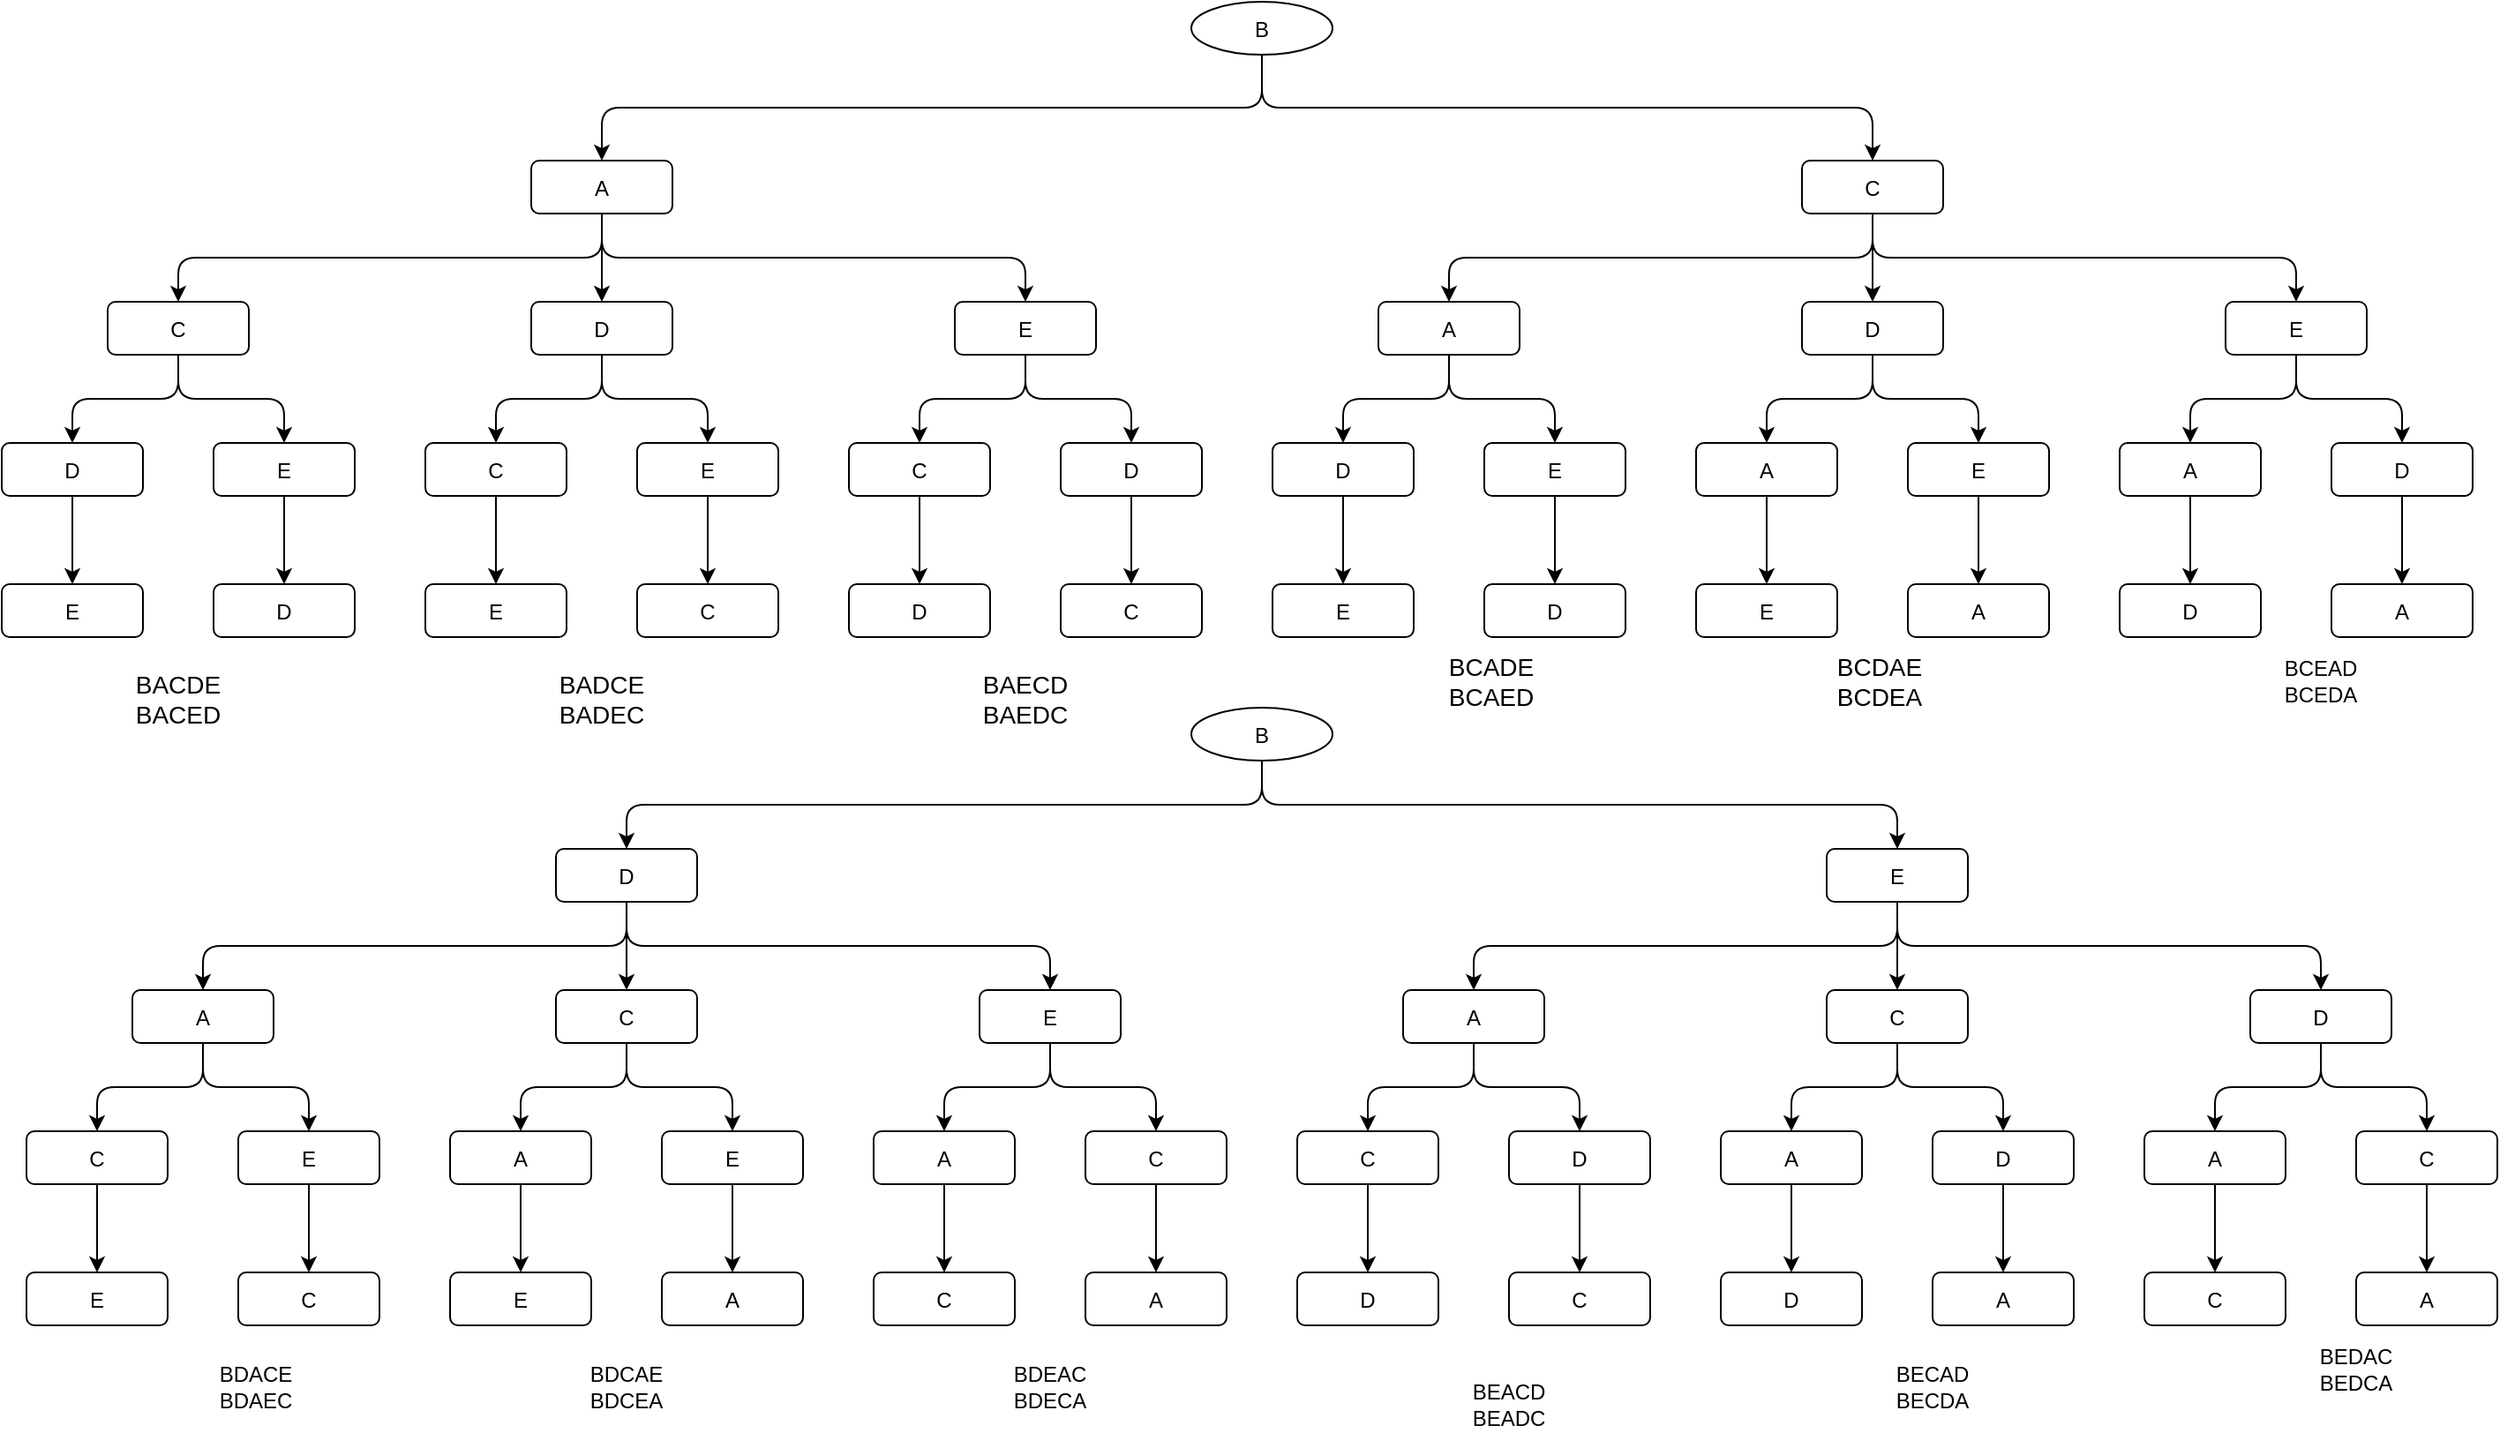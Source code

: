 <mxfile version="21.1.3" type="github">
  <diagram name="Page-1" id="O7FfPtnYejGDInr6tpNi">
    <mxGraphModel dx="1134" dy="711" grid="1" gridSize="10" guides="1" tooltips="1" connect="1" arrows="1" fold="1" page="1" pageScale="1" pageWidth="850" pageHeight="1100" math="0" shadow="0">
      <root>
        <mxCell id="0" />
        <mxCell id="1" parent="0" />
        <mxCell id="MlSDF2G6X2Ml6JZiUadf-2" value="B" style="ellipse" vertex="1" parent="1">
          <mxGeometry x="720" y="130" width="80" height="30" as="geometry" />
        </mxCell>
        <mxCell id="MlSDF2G6X2Ml6JZiUadf-3" value="A" style="rounded=1;" vertex="1" parent="1">
          <mxGeometry x="346" y="220" width="80" height="30" as="geometry" />
        </mxCell>
        <mxCell id="MlSDF2G6X2Ml6JZiUadf-4" value="" style="edgeStyle=elbowEdgeStyle;elbow=vertical;" edge="1" source="MlSDF2G6X2Ml6JZiUadf-2" target="MlSDF2G6X2Ml6JZiUadf-3" parent="1">
          <mxGeometry relative="1" as="geometry" />
        </mxCell>
        <mxCell id="MlSDF2G6X2Ml6JZiUadf-5" value="C" style="rounded=1;" vertex="1" parent="1">
          <mxGeometry x="106" y="300" width="80" height="30" as="geometry" />
        </mxCell>
        <mxCell id="MlSDF2G6X2Ml6JZiUadf-6" value="" style="edgeStyle=elbowEdgeStyle;elbow=vertical;" edge="1" source="MlSDF2G6X2Ml6JZiUadf-3" target="MlSDF2G6X2Ml6JZiUadf-5" parent="1">
          <mxGeometry relative="1" as="geometry" />
        </mxCell>
        <mxCell id="MlSDF2G6X2Ml6JZiUadf-7" value="C" style="rounded=1;" vertex="1" parent="1">
          <mxGeometry x="1066" y="220" width="80" height="30" as="geometry" />
        </mxCell>
        <mxCell id="MlSDF2G6X2Ml6JZiUadf-8" value="" style="edgeStyle=elbowEdgeStyle;elbow=vertical;" edge="1" source="MlSDF2G6X2Ml6JZiUadf-2" target="MlSDF2G6X2Ml6JZiUadf-7" parent="1">
          <mxGeometry relative="1" as="geometry" />
        </mxCell>
        <mxCell id="MlSDF2G6X2Ml6JZiUadf-13" value="D" style="rounded=1;" vertex="1" parent="1">
          <mxGeometry x="346" y="300" width="80" height="30" as="geometry" />
        </mxCell>
        <mxCell id="MlSDF2G6X2Ml6JZiUadf-14" value="" style="edgeStyle=elbowEdgeStyle;elbow=vertical;" edge="1" source="MlSDF2G6X2Ml6JZiUadf-3" target="MlSDF2G6X2Ml6JZiUadf-13" parent="1">
          <mxGeometry relative="1" as="geometry" />
        </mxCell>
        <mxCell id="MlSDF2G6X2Ml6JZiUadf-15" value="E" style="rounded=1;" vertex="1" parent="1">
          <mxGeometry x="586" y="300" width="80" height="30" as="geometry" />
        </mxCell>
        <mxCell id="MlSDF2G6X2Ml6JZiUadf-16" value="" style="edgeStyle=elbowEdgeStyle;elbow=vertical;" edge="1" source="MlSDF2G6X2Ml6JZiUadf-3" target="MlSDF2G6X2Ml6JZiUadf-15" parent="1">
          <mxGeometry relative="1" as="geometry" />
        </mxCell>
        <mxCell id="MlSDF2G6X2Ml6JZiUadf-17" value="D" style="rounded=1;" vertex="1" parent="1">
          <mxGeometry x="46" y="380" width="80" height="30" as="geometry" />
        </mxCell>
        <mxCell id="MlSDF2G6X2Ml6JZiUadf-18" value="" style="edgeStyle=elbowEdgeStyle;elbow=vertical;" edge="1" source="MlSDF2G6X2Ml6JZiUadf-5" target="MlSDF2G6X2Ml6JZiUadf-17" parent="1">
          <mxGeometry relative="1" as="geometry" />
        </mxCell>
        <mxCell id="MlSDF2G6X2Ml6JZiUadf-19" value="E" style="rounded=1;" vertex="1" parent="1">
          <mxGeometry x="166" y="380" width="80" height="30" as="geometry" />
        </mxCell>
        <mxCell id="MlSDF2G6X2Ml6JZiUadf-20" value="" style="edgeStyle=elbowEdgeStyle;elbow=vertical;" edge="1" source="MlSDF2G6X2Ml6JZiUadf-5" target="MlSDF2G6X2Ml6JZiUadf-19" parent="1">
          <mxGeometry relative="1" as="geometry" />
        </mxCell>
        <mxCell id="MlSDF2G6X2Ml6JZiUadf-21" value="C" style="rounded=1;" vertex="1" parent="1">
          <mxGeometry x="286" y="380" width="80" height="30" as="geometry" />
        </mxCell>
        <mxCell id="MlSDF2G6X2Ml6JZiUadf-22" value="" style="edgeStyle=elbowEdgeStyle;elbow=vertical;" edge="1" source="MlSDF2G6X2Ml6JZiUadf-13" target="MlSDF2G6X2Ml6JZiUadf-21" parent="1">
          <mxGeometry relative="1" as="geometry" />
        </mxCell>
        <mxCell id="MlSDF2G6X2Ml6JZiUadf-23" value="E" style="rounded=1;" vertex="1" parent="1">
          <mxGeometry x="406" y="380" width="80" height="30" as="geometry" />
        </mxCell>
        <mxCell id="MlSDF2G6X2Ml6JZiUadf-24" value="" style="edgeStyle=elbowEdgeStyle;elbow=vertical;" edge="1" source="MlSDF2G6X2Ml6JZiUadf-13" target="MlSDF2G6X2Ml6JZiUadf-23" parent="1">
          <mxGeometry relative="1" as="geometry" />
        </mxCell>
        <mxCell id="MlSDF2G6X2Ml6JZiUadf-25" value="C" style="rounded=1;" vertex="1" parent="1">
          <mxGeometry x="526" y="380" width="80" height="30" as="geometry" />
        </mxCell>
        <mxCell id="MlSDF2G6X2Ml6JZiUadf-26" value="" style="edgeStyle=elbowEdgeStyle;elbow=vertical;" edge="1" source="MlSDF2G6X2Ml6JZiUadf-15" target="MlSDF2G6X2Ml6JZiUadf-25" parent="1">
          <mxGeometry relative="1" as="geometry" />
        </mxCell>
        <mxCell id="MlSDF2G6X2Ml6JZiUadf-27" value="D" style="rounded=1;" vertex="1" parent="1">
          <mxGeometry x="646" y="380" width="80" height="30" as="geometry" />
        </mxCell>
        <mxCell id="MlSDF2G6X2Ml6JZiUadf-28" value="" style="edgeStyle=elbowEdgeStyle;elbow=vertical;" edge="1" source="MlSDF2G6X2Ml6JZiUadf-15" target="MlSDF2G6X2Ml6JZiUadf-27" parent="1">
          <mxGeometry relative="1" as="geometry" />
        </mxCell>
        <mxCell id="MlSDF2G6X2Ml6JZiUadf-29" value="A" style="rounded=1;" vertex="1" parent="1">
          <mxGeometry x="826" y="300" width="80" height="30" as="geometry" />
        </mxCell>
        <mxCell id="MlSDF2G6X2Ml6JZiUadf-30" value="" style="edgeStyle=elbowEdgeStyle;elbow=vertical;" edge="1" source="MlSDF2G6X2Ml6JZiUadf-7" target="MlSDF2G6X2Ml6JZiUadf-29" parent="1">
          <mxGeometry relative="1" as="geometry" />
        </mxCell>
        <mxCell id="MlSDF2G6X2Ml6JZiUadf-31" value="D" style="rounded=1;" vertex="1" parent="1">
          <mxGeometry x="1066" y="300" width="80" height="30" as="geometry" />
        </mxCell>
        <mxCell id="MlSDF2G6X2Ml6JZiUadf-32" value="" style="edgeStyle=elbowEdgeStyle;elbow=vertical;" edge="1" source="MlSDF2G6X2Ml6JZiUadf-7" target="MlSDF2G6X2Ml6JZiUadf-31" parent="1">
          <mxGeometry relative="1" as="geometry" />
        </mxCell>
        <mxCell id="MlSDF2G6X2Ml6JZiUadf-33" value="E" style="rounded=1;" vertex="1" parent="1">
          <mxGeometry x="1306" y="300" width="80" height="30" as="geometry" />
        </mxCell>
        <mxCell id="MlSDF2G6X2Ml6JZiUadf-34" value="" style="edgeStyle=elbowEdgeStyle;elbow=vertical;" edge="1" source="MlSDF2G6X2Ml6JZiUadf-7" target="MlSDF2G6X2Ml6JZiUadf-33" parent="1">
          <mxGeometry relative="1" as="geometry" />
        </mxCell>
        <mxCell id="MlSDF2G6X2Ml6JZiUadf-35" value="D" style="rounded=1;" vertex="1" parent="1">
          <mxGeometry x="766" y="380" width="80" height="30" as="geometry" />
        </mxCell>
        <mxCell id="MlSDF2G6X2Ml6JZiUadf-36" value="" style="edgeStyle=elbowEdgeStyle;elbow=vertical;" edge="1" source="MlSDF2G6X2Ml6JZiUadf-29" target="MlSDF2G6X2Ml6JZiUadf-35" parent="1">
          <mxGeometry relative="1" as="geometry" />
        </mxCell>
        <mxCell id="MlSDF2G6X2Ml6JZiUadf-37" value="E" style="rounded=1;" vertex="1" parent="1">
          <mxGeometry x="766" y="460" width="80" height="30" as="geometry" />
        </mxCell>
        <mxCell id="MlSDF2G6X2Ml6JZiUadf-38" value="" style="edgeStyle=elbowEdgeStyle;elbow=vertical;" edge="1" source="MlSDF2G6X2Ml6JZiUadf-35" target="MlSDF2G6X2Ml6JZiUadf-37" parent="1">
          <mxGeometry relative="1" as="geometry" />
        </mxCell>
        <mxCell id="MlSDF2G6X2Ml6JZiUadf-39" value="E" style="rounded=1;" vertex="1" parent="1">
          <mxGeometry x="886" y="380" width="80" height="30" as="geometry" />
        </mxCell>
        <mxCell id="MlSDF2G6X2Ml6JZiUadf-40" value="" style="edgeStyle=elbowEdgeStyle;elbow=vertical;" edge="1" source="MlSDF2G6X2Ml6JZiUadf-29" target="MlSDF2G6X2Ml6JZiUadf-39" parent="1">
          <mxGeometry relative="1" as="geometry" />
        </mxCell>
        <mxCell id="MlSDF2G6X2Ml6JZiUadf-41" value="A" style="rounded=1;" vertex="1" parent="1">
          <mxGeometry x="1006" y="380" width="80" height="30" as="geometry" />
        </mxCell>
        <mxCell id="MlSDF2G6X2Ml6JZiUadf-42" value="" style="edgeStyle=elbowEdgeStyle;elbow=vertical;" edge="1" source="MlSDF2G6X2Ml6JZiUadf-31" target="MlSDF2G6X2Ml6JZiUadf-41" parent="1">
          <mxGeometry relative="1" as="geometry" />
        </mxCell>
        <mxCell id="MlSDF2G6X2Ml6JZiUadf-43" value="E" style="rounded=1;" vertex="1" parent="1">
          <mxGeometry x="1126" y="380" width="80" height="30" as="geometry" />
        </mxCell>
        <mxCell id="MlSDF2G6X2Ml6JZiUadf-44" value="" style="edgeStyle=elbowEdgeStyle;elbow=vertical;" edge="1" source="MlSDF2G6X2Ml6JZiUadf-31" target="MlSDF2G6X2Ml6JZiUadf-43" parent="1">
          <mxGeometry relative="1" as="geometry" />
        </mxCell>
        <mxCell id="MlSDF2G6X2Ml6JZiUadf-45" value="A" style="rounded=1;" vertex="1" parent="1">
          <mxGeometry x="1246" y="380" width="80" height="30" as="geometry" />
        </mxCell>
        <mxCell id="MlSDF2G6X2Ml6JZiUadf-46" value="" style="edgeStyle=elbowEdgeStyle;elbow=vertical;" edge="1" source="MlSDF2G6X2Ml6JZiUadf-33" target="MlSDF2G6X2Ml6JZiUadf-45" parent="1">
          <mxGeometry relative="1" as="geometry" />
        </mxCell>
        <mxCell id="MlSDF2G6X2Ml6JZiUadf-47" value="D" style="rounded=1;" vertex="1" parent="1">
          <mxGeometry x="1366" y="380" width="80" height="30" as="geometry" />
        </mxCell>
        <mxCell id="MlSDF2G6X2Ml6JZiUadf-48" value="" style="edgeStyle=elbowEdgeStyle;elbow=vertical;" edge="1" source="MlSDF2G6X2Ml6JZiUadf-33" target="MlSDF2G6X2Ml6JZiUadf-47" parent="1">
          <mxGeometry relative="1" as="geometry" />
        </mxCell>
        <mxCell id="MlSDF2G6X2Ml6JZiUadf-49" value="E" style="rounded=1;" vertex="1" parent="1">
          <mxGeometry x="46" y="460" width="80" height="30" as="geometry" />
        </mxCell>
        <mxCell id="MlSDF2G6X2Ml6JZiUadf-50" value="" style="edgeStyle=elbowEdgeStyle;elbow=vertical;" edge="1" source="MlSDF2G6X2Ml6JZiUadf-17" target="MlSDF2G6X2Ml6JZiUadf-49" parent="1">
          <mxGeometry relative="1" as="geometry" />
        </mxCell>
        <mxCell id="MlSDF2G6X2Ml6JZiUadf-51" value="D" style="rounded=1;" vertex="1" parent="1">
          <mxGeometry x="166" y="460" width="80" height="30" as="geometry" />
        </mxCell>
        <mxCell id="MlSDF2G6X2Ml6JZiUadf-52" value="" style="edgeStyle=elbowEdgeStyle;elbow=vertical;" edge="1" source="MlSDF2G6X2Ml6JZiUadf-19" target="MlSDF2G6X2Ml6JZiUadf-51" parent="1">
          <mxGeometry relative="1" as="geometry" />
        </mxCell>
        <mxCell id="MlSDF2G6X2Ml6JZiUadf-53" value="E" style="rounded=1;" vertex="1" parent="1">
          <mxGeometry x="286" y="460" width="80" height="30" as="geometry" />
        </mxCell>
        <mxCell id="MlSDF2G6X2Ml6JZiUadf-54" value="" style="edgeStyle=elbowEdgeStyle;elbow=vertical;" edge="1" source="MlSDF2G6X2Ml6JZiUadf-21" target="MlSDF2G6X2Ml6JZiUadf-53" parent="1">
          <mxGeometry relative="1" as="geometry" />
        </mxCell>
        <mxCell id="MlSDF2G6X2Ml6JZiUadf-55" value="C" style="rounded=1;" vertex="1" parent="1">
          <mxGeometry x="406" y="460" width="80" height="30" as="geometry" />
        </mxCell>
        <mxCell id="MlSDF2G6X2Ml6JZiUadf-56" value="" style="edgeStyle=elbowEdgeStyle;elbow=vertical;" edge="1" source="MlSDF2G6X2Ml6JZiUadf-23" target="MlSDF2G6X2Ml6JZiUadf-55" parent="1">
          <mxGeometry relative="1" as="geometry" />
        </mxCell>
        <mxCell id="MlSDF2G6X2Ml6JZiUadf-57" value="D" style="rounded=1;" vertex="1" parent="1">
          <mxGeometry x="526" y="460" width="80" height="30" as="geometry" />
        </mxCell>
        <mxCell id="MlSDF2G6X2Ml6JZiUadf-58" value="" style="edgeStyle=elbowEdgeStyle;elbow=vertical;" edge="1" source="MlSDF2G6X2Ml6JZiUadf-25" target="MlSDF2G6X2Ml6JZiUadf-57" parent="1">
          <mxGeometry relative="1" as="geometry" />
        </mxCell>
        <mxCell id="MlSDF2G6X2Ml6JZiUadf-59" value="C" style="rounded=1;" vertex="1" parent="1">
          <mxGeometry x="646" y="460" width="80" height="30" as="geometry" />
        </mxCell>
        <mxCell id="MlSDF2G6X2Ml6JZiUadf-60" value="" style="edgeStyle=elbowEdgeStyle;elbow=vertical;" edge="1" source="MlSDF2G6X2Ml6JZiUadf-27" target="MlSDF2G6X2Ml6JZiUadf-59" parent="1">
          <mxGeometry relative="1" as="geometry" />
        </mxCell>
        <mxCell id="MlSDF2G6X2Ml6JZiUadf-61" value="D" style="rounded=1;" vertex="1" parent="1">
          <mxGeometry x="886" y="460" width="80" height="30" as="geometry" />
        </mxCell>
        <mxCell id="MlSDF2G6X2Ml6JZiUadf-62" value="" style="edgeStyle=elbowEdgeStyle;elbow=vertical;" edge="1" source="MlSDF2G6X2Ml6JZiUadf-39" target="MlSDF2G6X2Ml6JZiUadf-61" parent="1">
          <mxGeometry relative="1" as="geometry" />
        </mxCell>
        <mxCell id="MlSDF2G6X2Ml6JZiUadf-63" value="E" style="rounded=1;" vertex="1" parent="1">
          <mxGeometry x="1006" y="460" width="80" height="30" as="geometry" />
        </mxCell>
        <mxCell id="MlSDF2G6X2Ml6JZiUadf-64" value="" style="edgeStyle=elbowEdgeStyle;elbow=vertical;" edge="1" source="MlSDF2G6X2Ml6JZiUadf-41" target="MlSDF2G6X2Ml6JZiUadf-63" parent="1">
          <mxGeometry relative="1" as="geometry" />
        </mxCell>
        <mxCell id="MlSDF2G6X2Ml6JZiUadf-65" value="A" style="rounded=1;" vertex="1" parent="1">
          <mxGeometry x="1126" y="460" width="80" height="30" as="geometry" />
        </mxCell>
        <mxCell id="MlSDF2G6X2Ml6JZiUadf-66" value="" style="edgeStyle=elbowEdgeStyle;elbow=vertical;" edge="1" source="MlSDF2G6X2Ml6JZiUadf-43" target="MlSDF2G6X2Ml6JZiUadf-65" parent="1">
          <mxGeometry relative="1" as="geometry" />
        </mxCell>
        <mxCell id="MlSDF2G6X2Ml6JZiUadf-67" value="D" style="rounded=1;" vertex="1" parent="1">
          <mxGeometry x="1246" y="460" width="80" height="30" as="geometry" />
        </mxCell>
        <mxCell id="MlSDF2G6X2Ml6JZiUadf-68" value="" style="edgeStyle=elbowEdgeStyle;elbow=vertical;" edge="1" source="MlSDF2G6X2Ml6JZiUadf-45" target="MlSDF2G6X2Ml6JZiUadf-67" parent="1">
          <mxGeometry relative="1" as="geometry" />
        </mxCell>
        <mxCell id="MlSDF2G6X2Ml6JZiUadf-69" value="A" style="rounded=1;" vertex="1" parent="1">
          <mxGeometry x="1366" y="460" width="80" height="30" as="geometry" />
        </mxCell>
        <mxCell id="MlSDF2G6X2Ml6JZiUadf-70" value="" style="edgeStyle=elbowEdgeStyle;elbow=vertical;" edge="1" source="MlSDF2G6X2Ml6JZiUadf-47" target="MlSDF2G6X2Ml6JZiUadf-69" parent="1">
          <mxGeometry relative="1" as="geometry" />
        </mxCell>
        <mxCell id="MlSDF2G6X2Ml6JZiUadf-92" value="B" style="ellipse" vertex="1" parent="1">
          <mxGeometry x="720" y="530" width="80" height="30" as="geometry" />
        </mxCell>
        <mxCell id="MlSDF2G6X2Ml6JZiUadf-93" value="D" style="rounded=1;" vertex="1" parent="1">
          <mxGeometry x="360" y="610" width="80" height="30" as="geometry" />
        </mxCell>
        <mxCell id="MlSDF2G6X2Ml6JZiUadf-94" value="" style="edgeStyle=elbowEdgeStyle;elbow=vertical;" edge="1" source="MlSDF2G6X2Ml6JZiUadf-92" target="MlSDF2G6X2Ml6JZiUadf-93" parent="1">
          <mxGeometry relative="1" as="geometry" />
        </mxCell>
        <mxCell id="MlSDF2G6X2Ml6JZiUadf-95" value="E" style="rounded=1;" vertex="1" parent="1">
          <mxGeometry x="1080" y="610" width="80" height="30" as="geometry" />
        </mxCell>
        <mxCell id="MlSDF2G6X2Ml6JZiUadf-96" value="" style="edgeStyle=elbowEdgeStyle;elbow=vertical;" edge="1" source="MlSDF2G6X2Ml6JZiUadf-92" target="MlSDF2G6X2Ml6JZiUadf-95" parent="1">
          <mxGeometry relative="1" as="geometry" />
        </mxCell>
        <mxCell id="MlSDF2G6X2Ml6JZiUadf-97" value="A" style="rounded=1;" vertex="1" parent="1">
          <mxGeometry x="120" y="690" width="80" height="30" as="geometry" />
        </mxCell>
        <mxCell id="MlSDF2G6X2Ml6JZiUadf-98" value="" style="edgeStyle=elbowEdgeStyle;elbow=vertical;" edge="1" source="MlSDF2G6X2Ml6JZiUadf-93" target="MlSDF2G6X2Ml6JZiUadf-97" parent="1">
          <mxGeometry relative="1" as="geometry" />
        </mxCell>
        <mxCell id="MlSDF2G6X2Ml6JZiUadf-99" value="C" style="rounded=1;" vertex="1" parent="1">
          <mxGeometry x="360" y="690" width="80" height="30" as="geometry" />
        </mxCell>
        <mxCell id="MlSDF2G6X2Ml6JZiUadf-100" value="" style="edgeStyle=elbowEdgeStyle;elbow=vertical;" edge="1" source="MlSDF2G6X2Ml6JZiUadf-93" target="MlSDF2G6X2Ml6JZiUadf-99" parent="1">
          <mxGeometry relative="1" as="geometry" />
        </mxCell>
        <mxCell id="MlSDF2G6X2Ml6JZiUadf-101" value="E" style="rounded=1;" vertex="1" parent="1">
          <mxGeometry x="600" y="690" width="80" height="30" as="geometry" />
        </mxCell>
        <mxCell id="MlSDF2G6X2Ml6JZiUadf-102" value="" style="edgeStyle=elbowEdgeStyle;elbow=vertical;" edge="1" source="MlSDF2G6X2Ml6JZiUadf-93" target="MlSDF2G6X2Ml6JZiUadf-101" parent="1">
          <mxGeometry relative="1" as="geometry" />
        </mxCell>
        <mxCell id="MlSDF2G6X2Ml6JZiUadf-103" value="A" style="rounded=1;" vertex="1" parent="1">
          <mxGeometry x="840" y="690" width="80" height="30" as="geometry" />
        </mxCell>
        <mxCell id="MlSDF2G6X2Ml6JZiUadf-104" value="" style="edgeStyle=elbowEdgeStyle;elbow=vertical;" edge="1" source="MlSDF2G6X2Ml6JZiUadf-95" target="MlSDF2G6X2Ml6JZiUadf-103" parent="1">
          <mxGeometry relative="1" as="geometry" />
        </mxCell>
        <mxCell id="MlSDF2G6X2Ml6JZiUadf-105" value="C" style="rounded=1;" vertex="1" parent="1">
          <mxGeometry x="1080" y="690" width="80" height="30" as="geometry" />
        </mxCell>
        <mxCell id="MlSDF2G6X2Ml6JZiUadf-106" value="" style="edgeStyle=elbowEdgeStyle;elbow=vertical;" edge="1" source="MlSDF2G6X2Ml6JZiUadf-95" target="MlSDF2G6X2Ml6JZiUadf-105" parent="1">
          <mxGeometry relative="1" as="geometry" />
        </mxCell>
        <mxCell id="MlSDF2G6X2Ml6JZiUadf-107" value="D" style="rounded=1;" vertex="1" parent="1">
          <mxGeometry x="1320" y="690" width="80" height="30" as="geometry" />
        </mxCell>
        <mxCell id="MlSDF2G6X2Ml6JZiUadf-108" value="" style="edgeStyle=elbowEdgeStyle;elbow=vertical;" edge="1" source="MlSDF2G6X2Ml6JZiUadf-95" target="MlSDF2G6X2Ml6JZiUadf-107" parent="1">
          <mxGeometry relative="1" as="geometry" />
        </mxCell>
        <mxCell id="MlSDF2G6X2Ml6JZiUadf-109" value="C" style="rounded=1;" vertex="1" parent="1">
          <mxGeometry x="60" y="770" width="80" height="30" as="geometry" />
        </mxCell>
        <mxCell id="MlSDF2G6X2Ml6JZiUadf-110" value="" style="edgeStyle=elbowEdgeStyle;elbow=vertical;" edge="1" source="MlSDF2G6X2Ml6JZiUadf-97" target="MlSDF2G6X2Ml6JZiUadf-109" parent="1">
          <mxGeometry relative="1" as="geometry" />
        </mxCell>
        <mxCell id="MlSDF2G6X2Ml6JZiUadf-111" value="E" style="rounded=1;" vertex="1" parent="1">
          <mxGeometry x="180" y="770" width="80" height="30" as="geometry" />
        </mxCell>
        <mxCell id="MlSDF2G6X2Ml6JZiUadf-112" value="" style="edgeStyle=elbowEdgeStyle;elbow=vertical;" edge="1" source="MlSDF2G6X2Ml6JZiUadf-97" target="MlSDF2G6X2Ml6JZiUadf-111" parent="1">
          <mxGeometry relative="1" as="geometry" />
        </mxCell>
        <mxCell id="MlSDF2G6X2Ml6JZiUadf-113" value="A" style="rounded=1;" vertex="1" parent="1">
          <mxGeometry x="300" y="770" width="80" height="30" as="geometry" />
        </mxCell>
        <mxCell id="MlSDF2G6X2Ml6JZiUadf-114" value="" style="edgeStyle=elbowEdgeStyle;elbow=vertical;" edge="1" source="MlSDF2G6X2Ml6JZiUadf-99" target="MlSDF2G6X2Ml6JZiUadf-113" parent="1">
          <mxGeometry relative="1" as="geometry" />
        </mxCell>
        <mxCell id="MlSDF2G6X2Ml6JZiUadf-115" value="E" style="rounded=1;" vertex="1" parent="1">
          <mxGeometry x="420" y="770" width="80" height="30" as="geometry" />
        </mxCell>
        <mxCell id="MlSDF2G6X2Ml6JZiUadf-116" value="" style="edgeStyle=elbowEdgeStyle;elbow=vertical;" edge="1" source="MlSDF2G6X2Ml6JZiUadf-99" target="MlSDF2G6X2Ml6JZiUadf-115" parent="1">
          <mxGeometry relative="1" as="geometry" />
        </mxCell>
        <mxCell id="MlSDF2G6X2Ml6JZiUadf-117" value="A" style="rounded=1;" vertex="1" parent="1">
          <mxGeometry x="540" y="770" width="80" height="30" as="geometry" />
        </mxCell>
        <mxCell id="MlSDF2G6X2Ml6JZiUadf-118" value="" style="edgeStyle=elbowEdgeStyle;elbow=vertical;" edge="1" source="MlSDF2G6X2Ml6JZiUadf-101" target="MlSDF2G6X2Ml6JZiUadf-117" parent="1">
          <mxGeometry relative="1" as="geometry" />
        </mxCell>
        <mxCell id="MlSDF2G6X2Ml6JZiUadf-119" value="C" style="rounded=1;" vertex="1" parent="1">
          <mxGeometry x="660" y="770" width="80" height="30" as="geometry" />
        </mxCell>
        <mxCell id="MlSDF2G6X2Ml6JZiUadf-120" value="" style="edgeStyle=elbowEdgeStyle;elbow=vertical;" edge="1" source="MlSDF2G6X2Ml6JZiUadf-101" target="MlSDF2G6X2Ml6JZiUadf-119" parent="1">
          <mxGeometry relative="1" as="geometry" />
        </mxCell>
        <mxCell id="MlSDF2G6X2Ml6JZiUadf-121" value="C" style="rounded=1;" vertex="1" parent="1">
          <mxGeometry x="780" y="770" width="80" height="30" as="geometry" />
        </mxCell>
        <mxCell id="MlSDF2G6X2Ml6JZiUadf-122" value="" style="edgeStyle=elbowEdgeStyle;elbow=vertical;" edge="1" source="MlSDF2G6X2Ml6JZiUadf-103" target="MlSDF2G6X2Ml6JZiUadf-121" parent="1">
          <mxGeometry relative="1" as="geometry" />
        </mxCell>
        <mxCell id="MlSDF2G6X2Ml6JZiUadf-123" value="D" style="rounded=1;" vertex="1" parent="1">
          <mxGeometry x="900" y="770" width="80" height="30" as="geometry" />
        </mxCell>
        <mxCell id="MlSDF2G6X2Ml6JZiUadf-124" value="" style="edgeStyle=elbowEdgeStyle;elbow=vertical;" edge="1" source="MlSDF2G6X2Ml6JZiUadf-103" target="MlSDF2G6X2Ml6JZiUadf-123" parent="1">
          <mxGeometry relative="1" as="geometry" />
        </mxCell>
        <mxCell id="MlSDF2G6X2Ml6JZiUadf-125" value="A" style="rounded=1;" vertex="1" parent="1">
          <mxGeometry x="1020" y="770" width="80" height="30" as="geometry" />
        </mxCell>
        <mxCell id="MlSDF2G6X2Ml6JZiUadf-126" value="" style="edgeStyle=elbowEdgeStyle;elbow=vertical;" edge="1" source="MlSDF2G6X2Ml6JZiUadf-105" target="MlSDF2G6X2Ml6JZiUadf-125" parent="1">
          <mxGeometry relative="1" as="geometry" />
        </mxCell>
        <mxCell id="MlSDF2G6X2Ml6JZiUadf-127" value="D" style="rounded=1;" vertex="1" parent="1">
          <mxGeometry x="1140" y="770" width="80" height="30" as="geometry" />
        </mxCell>
        <mxCell id="MlSDF2G6X2Ml6JZiUadf-128" value="" style="edgeStyle=elbowEdgeStyle;elbow=vertical;" edge="1" source="MlSDF2G6X2Ml6JZiUadf-105" target="MlSDF2G6X2Ml6JZiUadf-127" parent="1">
          <mxGeometry relative="1" as="geometry" />
        </mxCell>
        <mxCell id="MlSDF2G6X2Ml6JZiUadf-129" value="A" style="rounded=1;" vertex="1" parent="1">
          <mxGeometry x="1260" y="770" width="80" height="30" as="geometry" />
        </mxCell>
        <mxCell id="MlSDF2G6X2Ml6JZiUadf-130" value="" style="edgeStyle=elbowEdgeStyle;elbow=vertical;" edge="1" source="MlSDF2G6X2Ml6JZiUadf-107" target="MlSDF2G6X2Ml6JZiUadf-129" parent="1">
          <mxGeometry relative="1" as="geometry" />
        </mxCell>
        <mxCell id="MlSDF2G6X2Ml6JZiUadf-131" value="C" style="rounded=1;" vertex="1" parent="1">
          <mxGeometry x="1380" y="770" width="80" height="30" as="geometry" />
        </mxCell>
        <mxCell id="MlSDF2G6X2Ml6JZiUadf-132" value="" style="edgeStyle=elbowEdgeStyle;elbow=vertical;" edge="1" source="MlSDF2G6X2Ml6JZiUadf-107" target="MlSDF2G6X2Ml6JZiUadf-131" parent="1">
          <mxGeometry relative="1" as="geometry" />
        </mxCell>
        <mxCell id="MlSDF2G6X2Ml6JZiUadf-133" value="E" style="rounded=1;" vertex="1" parent="1">
          <mxGeometry x="60" y="850" width="80" height="30" as="geometry" />
        </mxCell>
        <mxCell id="MlSDF2G6X2Ml6JZiUadf-134" value="" style="edgeStyle=elbowEdgeStyle;elbow=vertical;" edge="1" source="MlSDF2G6X2Ml6JZiUadf-109" target="MlSDF2G6X2Ml6JZiUadf-133" parent="1">
          <mxGeometry relative="1" as="geometry" />
        </mxCell>
        <mxCell id="MlSDF2G6X2Ml6JZiUadf-135" value="C" style="rounded=1;" vertex="1" parent="1">
          <mxGeometry x="180" y="850" width="80" height="30" as="geometry" />
        </mxCell>
        <mxCell id="MlSDF2G6X2Ml6JZiUadf-136" value="" style="edgeStyle=elbowEdgeStyle;elbow=vertical;" edge="1" source="MlSDF2G6X2Ml6JZiUadf-111" target="MlSDF2G6X2Ml6JZiUadf-135" parent="1">
          <mxGeometry relative="1" as="geometry" />
        </mxCell>
        <mxCell id="MlSDF2G6X2Ml6JZiUadf-137" value="E" style="rounded=1;" vertex="1" parent="1">
          <mxGeometry x="300" y="850" width="80" height="30" as="geometry" />
        </mxCell>
        <mxCell id="MlSDF2G6X2Ml6JZiUadf-138" value="" style="edgeStyle=elbowEdgeStyle;elbow=vertical;" edge="1" source="MlSDF2G6X2Ml6JZiUadf-113" target="MlSDF2G6X2Ml6JZiUadf-137" parent="1">
          <mxGeometry relative="1" as="geometry" />
        </mxCell>
        <mxCell id="MlSDF2G6X2Ml6JZiUadf-139" value="A" style="rounded=1;" vertex="1" parent="1">
          <mxGeometry x="420" y="850" width="80" height="30" as="geometry" />
        </mxCell>
        <mxCell id="MlSDF2G6X2Ml6JZiUadf-140" value="" style="edgeStyle=elbowEdgeStyle;elbow=vertical;" edge="1" source="MlSDF2G6X2Ml6JZiUadf-115" target="MlSDF2G6X2Ml6JZiUadf-139" parent="1">
          <mxGeometry relative="1" as="geometry" />
        </mxCell>
        <mxCell id="MlSDF2G6X2Ml6JZiUadf-141" value="C" style="rounded=1;" vertex="1" parent="1">
          <mxGeometry x="540" y="850" width="80" height="30" as="geometry" />
        </mxCell>
        <mxCell id="MlSDF2G6X2Ml6JZiUadf-142" value="" style="edgeStyle=elbowEdgeStyle;elbow=vertical;" edge="1" source="MlSDF2G6X2Ml6JZiUadf-117" target="MlSDF2G6X2Ml6JZiUadf-141" parent="1">
          <mxGeometry relative="1" as="geometry" />
        </mxCell>
        <mxCell id="MlSDF2G6X2Ml6JZiUadf-143" value="A" style="rounded=1;" vertex="1" parent="1">
          <mxGeometry x="660" y="850" width="80" height="30" as="geometry" />
        </mxCell>
        <mxCell id="MlSDF2G6X2Ml6JZiUadf-144" value="" style="edgeStyle=elbowEdgeStyle;elbow=vertical;" edge="1" source="MlSDF2G6X2Ml6JZiUadf-119" target="MlSDF2G6X2Ml6JZiUadf-143" parent="1">
          <mxGeometry relative="1" as="geometry" />
        </mxCell>
        <mxCell id="MlSDF2G6X2Ml6JZiUadf-145" value="D" style="rounded=1;" vertex="1" parent="1">
          <mxGeometry x="780" y="850" width="80" height="30" as="geometry" />
        </mxCell>
        <mxCell id="MlSDF2G6X2Ml6JZiUadf-146" value="" style="edgeStyle=elbowEdgeStyle;elbow=vertical;" edge="1" source="MlSDF2G6X2Ml6JZiUadf-121" target="MlSDF2G6X2Ml6JZiUadf-145" parent="1">
          <mxGeometry relative="1" as="geometry" />
        </mxCell>
        <mxCell id="MlSDF2G6X2Ml6JZiUadf-147" value="C" style="rounded=1;" vertex="1" parent="1">
          <mxGeometry x="900" y="850" width="80" height="30" as="geometry" />
        </mxCell>
        <mxCell id="MlSDF2G6X2Ml6JZiUadf-148" value="" style="edgeStyle=elbowEdgeStyle;elbow=vertical;" edge="1" source="MlSDF2G6X2Ml6JZiUadf-123" target="MlSDF2G6X2Ml6JZiUadf-147" parent="1">
          <mxGeometry relative="1" as="geometry" />
        </mxCell>
        <mxCell id="MlSDF2G6X2Ml6JZiUadf-149" value="D" style="rounded=1;" vertex="1" parent="1">
          <mxGeometry x="1020" y="850" width="80" height="30" as="geometry" />
        </mxCell>
        <mxCell id="MlSDF2G6X2Ml6JZiUadf-150" value="" style="edgeStyle=elbowEdgeStyle;elbow=vertical;" edge="1" source="MlSDF2G6X2Ml6JZiUadf-125" target="MlSDF2G6X2Ml6JZiUadf-149" parent="1">
          <mxGeometry relative="1" as="geometry" />
        </mxCell>
        <mxCell id="MlSDF2G6X2Ml6JZiUadf-151" value="A" style="rounded=1;" vertex="1" parent="1">
          <mxGeometry x="1140" y="850" width="80" height="30" as="geometry" />
        </mxCell>
        <mxCell id="MlSDF2G6X2Ml6JZiUadf-152" value="" style="edgeStyle=elbowEdgeStyle;elbow=vertical;" edge="1" source="MlSDF2G6X2Ml6JZiUadf-127" target="MlSDF2G6X2Ml6JZiUadf-151" parent="1">
          <mxGeometry relative="1" as="geometry" />
        </mxCell>
        <mxCell id="MlSDF2G6X2Ml6JZiUadf-153" value="C" style="rounded=1;" vertex="1" parent="1">
          <mxGeometry x="1260" y="850" width="80" height="30" as="geometry" />
        </mxCell>
        <mxCell id="MlSDF2G6X2Ml6JZiUadf-154" value="" style="edgeStyle=elbowEdgeStyle;elbow=vertical;" edge="1" source="MlSDF2G6X2Ml6JZiUadf-129" target="MlSDF2G6X2Ml6JZiUadf-153" parent="1">
          <mxGeometry relative="1" as="geometry" />
        </mxCell>
        <mxCell id="MlSDF2G6X2Ml6JZiUadf-155" value="A" style="rounded=1;" vertex="1" parent="1">
          <mxGeometry x="1380" y="850" width="80" height="30" as="geometry" />
        </mxCell>
        <mxCell id="MlSDF2G6X2Ml6JZiUadf-156" value="" style="edgeStyle=elbowEdgeStyle;elbow=vertical;" edge="1" source="MlSDF2G6X2Ml6JZiUadf-131" target="MlSDF2G6X2Ml6JZiUadf-155" parent="1">
          <mxGeometry relative="1" as="geometry" />
        </mxCell>
        <mxCell id="MlSDF2G6X2Ml6JZiUadf-157" value="&lt;font style=&quot;font-size: 14px;&quot;&gt;BACDE&lt;br&gt;BACED&lt;/font&gt;" style="text;strokeColor=none;align=center;fillColor=none;html=1;verticalAlign=middle;whiteSpace=wrap;rounded=0;" vertex="1" parent="1">
          <mxGeometry x="116" y="510" width="60" height="30" as="geometry" />
        </mxCell>
        <mxCell id="MlSDF2G6X2Ml6JZiUadf-158" value="&lt;font style=&quot;font-size: 14px;&quot;&gt;BADCE&lt;br&gt;BADEC&lt;/font&gt;" style="text;strokeColor=none;align=center;fillColor=none;html=1;verticalAlign=middle;whiteSpace=wrap;rounded=0;" vertex="1" parent="1">
          <mxGeometry x="356" y="510" width="60" height="30" as="geometry" />
        </mxCell>
        <mxCell id="MlSDF2G6X2Ml6JZiUadf-160" value="&lt;font style=&quot;font-size: 14px;&quot;&gt;BAECD&lt;br&gt;BAEDC&lt;/font&gt;" style="text;strokeColor=none;align=center;fillColor=none;html=1;verticalAlign=middle;whiteSpace=wrap;rounded=0;" vertex="1" parent="1">
          <mxGeometry x="596" y="510" width="60" height="30" as="geometry" />
        </mxCell>
        <mxCell id="MlSDF2G6X2Ml6JZiUadf-161" value="&lt;font style=&quot;font-size: 14px;&quot;&gt;BCADE&lt;br&gt;BCAED&lt;br&gt;&lt;/font&gt;" style="text;strokeColor=none;align=center;fillColor=none;html=1;verticalAlign=middle;whiteSpace=wrap;rounded=0;" vertex="1" parent="1">
          <mxGeometry x="860" y="500" width="60" height="30" as="geometry" />
        </mxCell>
        <mxCell id="MlSDF2G6X2Ml6JZiUadf-162" value="&lt;font style=&quot;font-size: 14px;&quot;&gt;BCDAE&lt;br&gt;BCDEA&lt;br&gt;&lt;/font&gt;" style="text;strokeColor=none;align=center;fillColor=none;html=1;verticalAlign=middle;whiteSpace=wrap;rounded=0;" vertex="1" parent="1">
          <mxGeometry x="1080" y="500" width="60" height="30" as="geometry" />
        </mxCell>
        <mxCell id="MlSDF2G6X2Ml6JZiUadf-163" value="BCEAD&lt;br&gt;BCEDA" style="text;strokeColor=none;align=center;fillColor=none;html=1;verticalAlign=middle;whiteSpace=wrap;rounded=0;" vertex="1" parent="1">
          <mxGeometry x="1330" y="500" width="60" height="30" as="geometry" />
        </mxCell>
        <mxCell id="MlSDF2G6X2Ml6JZiUadf-164" value="BDACE&lt;br&gt;BDAEC" style="text;strokeColor=none;align=center;fillColor=none;html=1;verticalAlign=middle;whiteSpace=wrap;rounded=0;" vertex="1" parent="1">
          <mxGeometry x="160" y="900" width="60" height="30" as="geometry" />
        </mxCell>
        <mxCell id="MlSDF2G6X2Ml6JZiUadf-165" value="BDCAE&lt;br&gt;BDCEA" style="text;strokeColor=none;align=center;fillColor=none;html=1;verticalAlign=middle;whiteSpace=wrap;rounded=0;" vertex="1" parent="1">
          <mxGeometry x="370" y="900" width="60" height="30" as="geometry" />
        </mxCell>
        <mxCell id="MlSDF2G6X2Ml6JZiUadf-166" value="BDEAC&lt;br&gt;BDECA" style="text;strokeColor=none;align=center;fillColor=none;html=1;verticalAlign=middle;whiteSpace=wrap;rounded=0;" vertex="1" parent="1">
          <mxGeometry x="610" y="900" width="60" height="30" as="geometry" />
        </mxCell>
        <mxCell id="MlSDF2G6X2Ml6JZiUadf-168" value="BEACD&lt;br&gt;BEADC" style="text;strokeColor=none;align=center;fillColor=none;html=1;verticalAlign=middle;whiteSpace=wrap;rounded=0;" vertex="1" parent="1">
          <mxGeometry x="870" y="910" width="60" height="30" as="geometry" />
        </mxCell>
        <mxCell id="MlSDF2G6X2Ml6JZiUadf-169" value="BECAD&lt;br&gt;BECDA" style="text;strokeColor=none;align=center;fillColor=none;html=1;verticalAlign=middle;whiteSpace=wrap;rounded=0;" vertex="1" parent="1">
          <mxGeometry x="1110" y="900" width="60" height="30" as="geometry" />
        </mxCell>
        <mxCell id="MlSDF2G6X2Ml6JZiUadf-170" value="BEDAC&lt;br&gt;BEDCA" style="text;strokeColor=none;align=center;fillColor=none;html=1;verticalAlign=middle;whiteSpace=wrap;rounded=0;" vertex="1" parent="1">
          <mxGeometry x="1350" y="890" width="60" height="30" as="geometry" />
        </mxCell>
      </root>
    </mxGraphModel>
  </diagram>
</mxfile>
